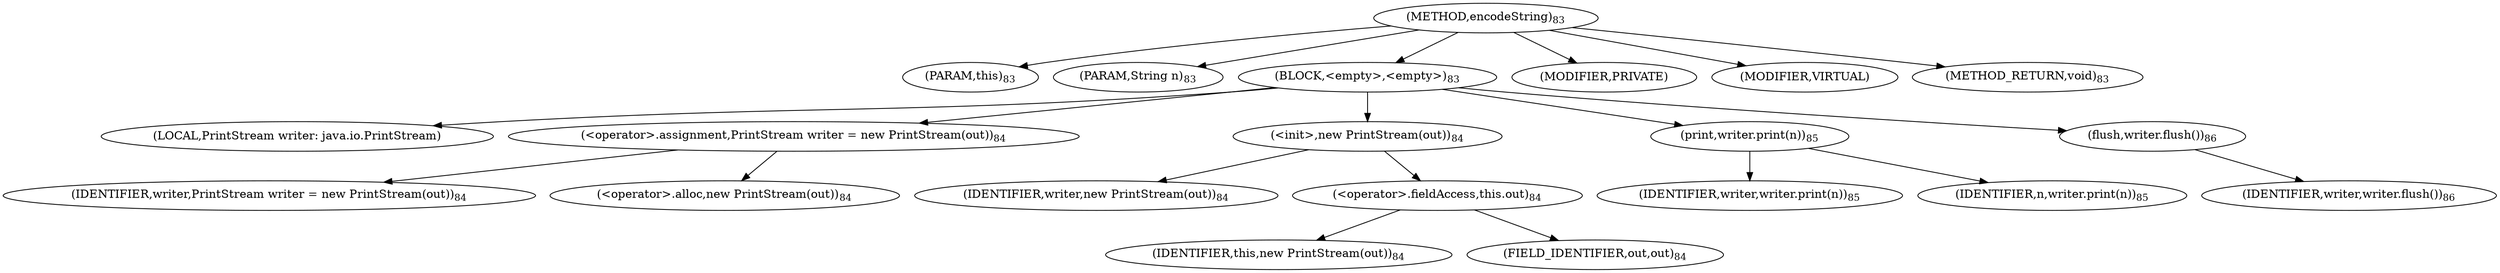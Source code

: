 digraph "encodeString" {  
"127" [label = <(METHOD,encodeString)<SUB>83</SUB>> ]
"128" [label = <(PARAM,this)<SUB>83</SUB>> ]
"129" [label = <(PARAM,String n)<SUB>83</SUB>> ]
"130" [label = <(BLOCK,&lt;empty&gt;,&lt;empty&gt;)<SUB>83</SUB>> ]
"11" [label = <(LOCAL,PrintStream writer: java.io.PrintStream)> ]
"131" [label = <(&lt;operator&gt;.assignment,PrintStream writer = new PrintStream(out))<SUB>84</SUB>> ]
"132" [label = <(IDENTIFIER,writer,PrintStream writer = new PrintStream(out))<SUB>84</SUB>> ]
"133" [label = <(&lt;operator&gt;.alloc,new PrintStream(out))<SUB>84</SUB>> ]
"134" [label = <(&lt;init&gt;,new PrintStream(out))<SUB>84</SUB>> ]
"10" [label = <(IDENTIFIER,writer,new PrintStream(out))<SUB>84</SUB>> ]
"135" [label = <(&lt;operator&gt;.fieldAccess,this.out)<SUB>84</SUB>> ]
"136" [label = <(IDENTIFIER,this,new PrintStream(out))<SUB>84</SUB>> ]
"137" [label = <(FIELD_IDENTIFIER,out,out)<SUB>84</SUB>> ]
"138" [label = <(print,writer.print(n))<SUB>85</SUB>> ]
"139" [label = <(IDENTIFIER,writer,writer.print(n))<SUB>85</SUB>> ]
"140" [label = <(IDENTIFIER,n,writer.print(n))<SUB>85</SUB>> ]
"141" [label = <(flush,writer.flush())<SUB>86</SUB>> ]
"142" [label = <(IDENTIFIER,writer,writer.flush())<SUB>86</SUB>> ]
"143" [label = <(MODIFIER,PRIVATE)> ]
"144" [label = <(MODIFIER,VIRTUAL)> ]
"145" [label = <(METHOD_RETURN,void)<SUB>83</SUB>> ]
  "127" -> "128" 
  "127" -> "129" 
  "127" -> "130" 
  "127" -> "143" 
  "127" -> "144" 
  "127" -> "145" 
  "130" -> "11" 
  "130" -> "131" 
  "130" -> "134" 
  "130" -> "138" 
  "130" -> "141" 
  "131" -> "132" 
  "131" -> "133" 
  "134" -> "10" 
  "134" -> "135" 
  "135" -> "136" 
  "135" -> "137" 
  "138" -> "139" 
  "138" -> "140" 
  "141" -> "142" 
}
